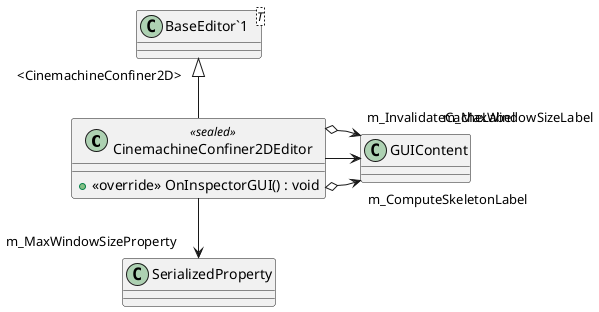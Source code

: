 @startuml
class CinemachineConfiner2DEditor <<sealed>> {
    + <<override>> OnInspectorGUI() : void
}
class "BaseEditor`1"<T> {
}
"BaseEditor`1" "<CinemachineConfiner2D>" <|-- CinemachineConfiner2DEditor
CinemachineConfiner2DEditor --> "m_MaxWindowSizeProperty" SerializedProperty
CinemachineConfiner2DEditor o-> "m_ComputeSkeletonLabel" GUIContent
CinemachineConfiner2DEditor --> "m_MaxWindowSizeLabel" GUIContent
CinemachineConfiner2DEditor o-> "m_InvalidateCacheLabel" GUIContent
@enduml
